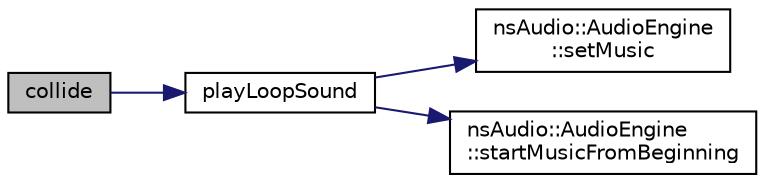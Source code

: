 digraph "collide"
{
 // LATEX_PDF_SIZE
  edge [fontname="Helvetica",fontsize="10",labelfontname="Helvetica",labelfontsize="10"];
  node [fontname="Helvetica",fontsize="10",shape=record];
  rankdir="LR";
  Node1 [label="collide",height=0.2,width=0.4,color="black", fillcolor="grey75", style="filled", fontcolor="black",tooltip=" "];
  Node1 -> Node2 [color="midnightblue",fontsize="10",style="solid",fontname="Helvetica"];
  Node2 [label="playLoopSound",height=0.2,width=0.4,color="black", fillcolor="white", style="filled",URL="$music_gest_8cpp.html#a3ab593f2f75b3770f8bf3071f72c3033",tooltip="Joue un sons en boucle."];
  Node2 -> Node3 [color="midnightblue",fontsize="10",style="solid",fontname="Helvetica"];
  Node3 [label="nsAudio::AudioEngine\l::setMusic",height=0.2,width=0.4,color="black", fillcolor="white", style="filled",URL="$classns_audio_1_1_audio_engine.html#a6ef72eb80bef2c1b0764c40f629d2536",tooltip="Définit le fichier audio de la musique."];
  Node2 -> Node4 [color="midnightblue",fontsize="10",style="solid",fontname="Helvetica"];
  Node4 [label="nsAudio::AudioEngine\l::startMusicFromBeginning",height=0.2,width=0.4,color="black", fillcolor="white", style="filled",URL="$classns_audio_1_1_audio_engine.html#ac1343ed3afe38eb80a222969f3d74d6d",tooltip="Relance la musique depuis le début."];
}
